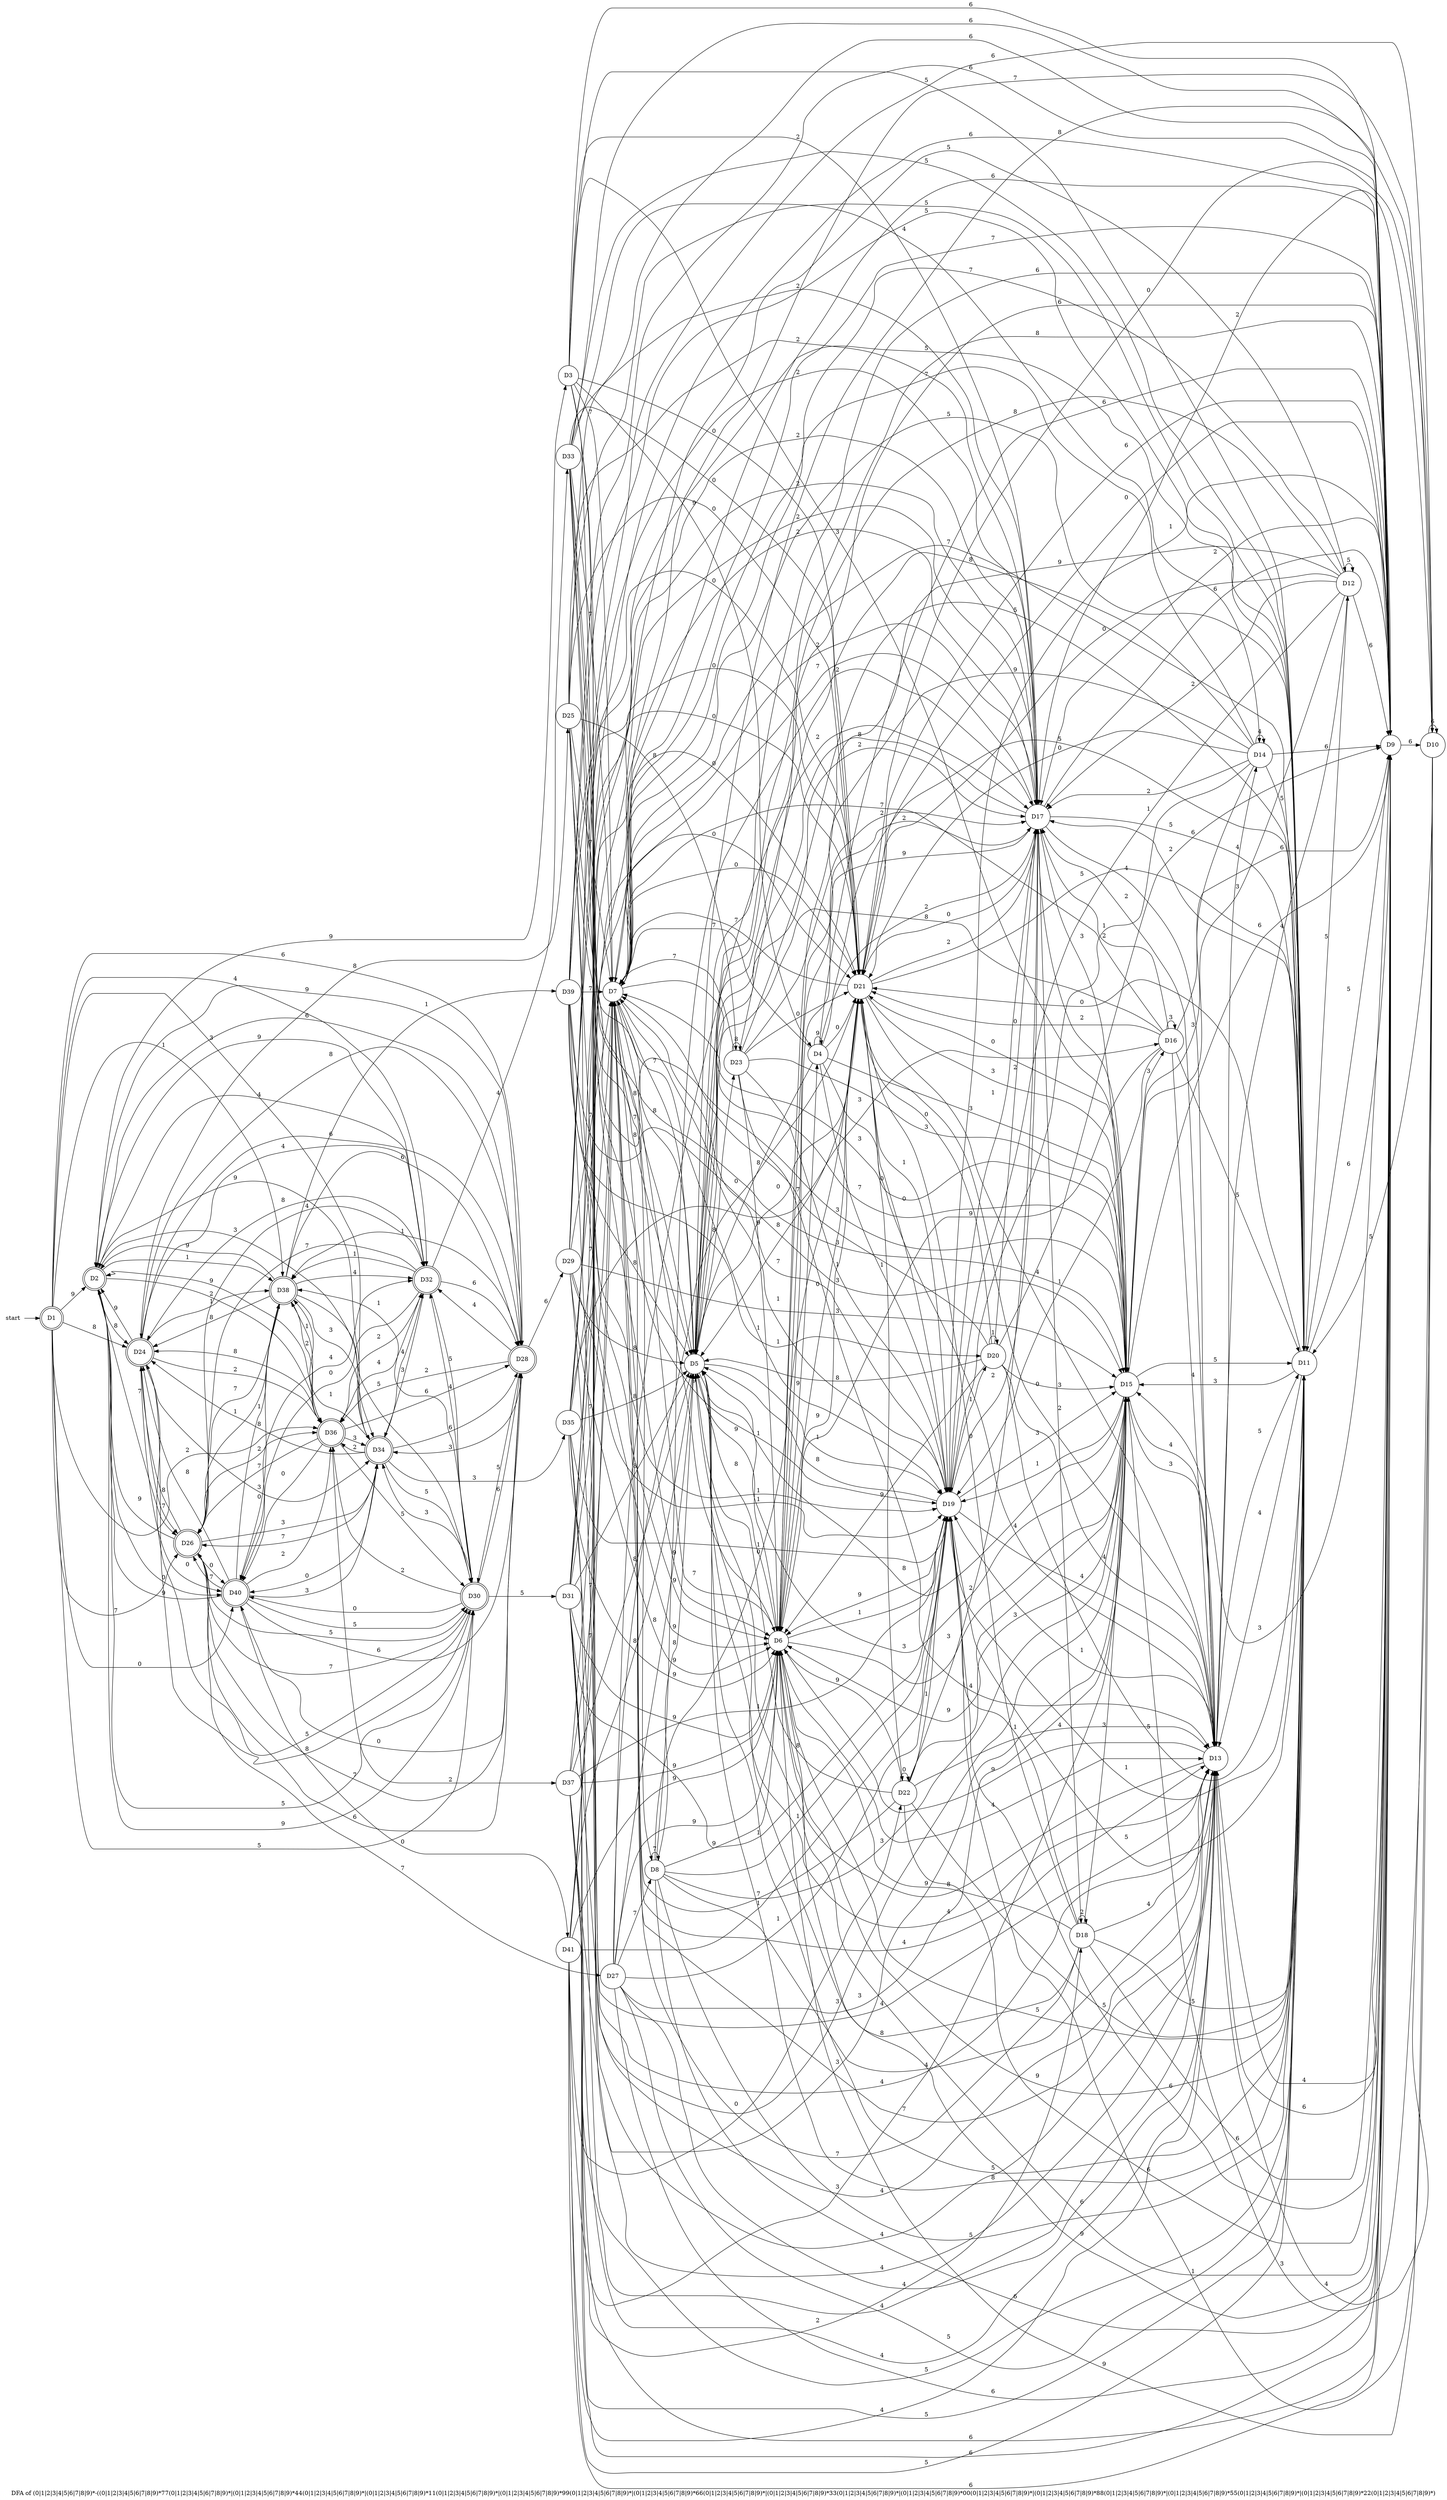 digraph
  G { label="DFA of (0|1|2|3|4|5|6|7|8|9)*-((0|1|2|3|4|5|6|7|8|9)*77(0|1|2|3|4|5|6|7|8|9)*|(0|1|2|3|4|5|6|7|8|9)*44(0|1|2|3|4|5|6|7|8|9)*|(0|1|2|3|4|5|6|7|8|9)*11(0|1|2|3|4|5|6|7|8|9)*|(0|1|2|3|4|5|6|7|8|9)*99(0|1|2|3|4|5|6|7|8|9)*|(0|1|2|3|4|5|6|7|8|9)*66(0|1|2|3|4|5|6|7|8|9)*|(0|1|2|3|4|5|6|7|8|9)*33(0|1|2|3|4|5|6|7|8|9)*|(0|1|2|3|4|5|6|7|8|9)*00(0|1|2|3|4|5|6|7|8|9)*|(0|1|2|3|4|5|6|7|8|9)*88(0|1|2|3|4|5|6|7|8|9)*|(0|1|2|3|4|5|6|7|8|9)*55(0|1|2|3|4|5|6|7|8|9)*|(0|1|2|3|4|5|6|7|8|9)*22(0|1|2|3|4|5|6|7|8|9)*)";
 
rankdir=LR
start[shape =none]
start ->node_1
node_1 [label="D1", shape = doublecircle]
node_1 -> node_2 [label ="9"]
node_1 -> node_24 [label ="8"]
node_1 -> node_26 [label ="7"]
node_1 -> node_28 [label ="6"]
node_1 -> node_30 [label ="5"]
node_1 -> node_32 [label ="4"]
node_1 -> node_34 [label ="3"]
node_1 -> node_36 [label ="2"]
node_1 -> node_38 [label ="1"]
node_1 -> node_40 [label ="0"]
node_2 [label="D2", shape = doublecircle]
node_2 -> node_3 [label ="9"]
node_2 -> node_24 [label ="8"]
node_2 -> node_26 [label ="7"]
node_2 -> node_28 [label ="6"]
node_2 -> node_30 [label ="5"]
node_2 -> node_32 [label ="4"]
node_2 -> node_34 [label ="3"]
node_2 -> node_36 [label ="2"]
node_2 -> node_38 [label ="1"]
node_2 -> node_40 [label ="0"]
node_3 [label="D3", shape = circle]
node_3 -> node_4 [label ="9"]
node_3 -> node_5 [label ="8"]
node_3 -> node_7 [label ="7"]
node_3 -> node_9 [label ="6"]
node_3 -> node_11 [label ="5"]
node_3 -> node_13 [label ="4"]
node_3 -> node_15 [label ="3"]
node_3 -> node_17 [label ="2"]
node_3 -> node_19 [label ="1"]
node_3 -> node_21 [label ="0"]
node_4 [label="D4", shape = circle]
node_4 -> node_4 [label ="9"]
node_4 -> node_5 [label ="8"]
node_4 -> node_7 [label ="7"]
node_4 -> node_9 [label ="6"]
node_4 -> node_11 [label ="5"]
node_4 -> node_13 [label ="4"]
node_4 -> node_15 [label ="3"]
node_4 -> node_17 [label ="2"]
node_4 -> node_19 [label ="1"]
node_4 -> node_21 [label ="0"]
node_5 [label="D5", shape = circle]
node_5 -> node_6 [label ="9"]
node_5 -> node_23 [label ="8"]
node_5 -> node_7 [label ="7"]
node_5 -> node_9 [label ="6"]
node_5 -> node_11 [label ="5"]
node_5 -> node_13 [label ="4"]
node_5 -> node_15 [label ="3"]
node_5 -> node_17 [label ="2"]
node_5 -> node_19 [label ="1"]
node_5 -> node_21 [label ="0"]
node_6 [label="D6", shape = circle]
node_6 -> node_4 [label ="9"]
node_6 -> node_5 [label ="8"]
node_6 -> node_7 [label ="7"]
node_6 -> node_9 [label ="6"]
node_6 -> node_11 [label ="5"]
node_6 -> node_13 [label ="4"]
node_6 -> node_15 [label ="3"]
node_6 -> node_17 [label ="2"]
node_6 -> node_19 [label ="1"]
node_6 -> node_21 [label ="0"]
node_7 [label="D7", shape = circle]
node_7 -> node_6 [label ="9"]
node_7 -> node_5 [label ="8"]
node_7 -> node_8 [label ="7"]
node_7 -> node_9 [label ="6"]
node_7 -> node_11 [label ="5"]
node_7 -> node_13 [label ="4"]
node_7 -> node_15 [label ="3"]
node_7 -> node_17 [label ="2"]
node_7 -> node_19 [label ="1"]
node_7 -> node_21 [label ="0"]
node_8 [label="D8", shape = circle]
node_8 -> node_6 [label ="9"]
node_8 -> node_5 [label ="8"]
node_8 -> node_8 [label ="7"]
node_8 -> node_9 [label ="6"]
node_8 -> node_11 [label ="5"]
node_8 -> node_13 [label ="4"]
node_8 -> node_15 [label ="3"]
node_8 -> node_17 [label ="2"]
node_8 -> node_19 [label ="1"]
node_8 -> node_21 [label ="0"]
node_9 [label="D9", shape = circle]
node_9 -> node_6 [label ="9"]
node_9 -> node_5 [label ="8"]
node_9 -> node_7 [label ="7"]
node_9 -> node_10 [label ="6"]
node_9 -> node_11 [label ="5"]
node_9 -> node_13 [label ="4"]
node_9 -> node_15 [label ="3"]
node_9 -> node_17 [label ="2"]
node_9 -> node_19 [label ="1"]
node_9 -> node_21 [label ="0"]
node_10 [label="D10", shape = circle]
node_10 -> node_6 [label ="9"]
node_10 -> node_5 [label ="8"]
node_10 -> node_7 [label ="7"]
node_10 -> node_10 [label ="6"]
node_10 -> node_11 [label ="5"]
node_10 -> node_13 [label ="4"]
node_10 -> node_15 [label ="3"]
node_10 -> node_17 [label ="2"]
node_10 -> node_19 [label ="1"]
node_10 -> node_21 [label ="0"]
node_11 [label="D11", shape = circle]
node_11 -> node_6 [label ="9"]
node_11 -> node_5 [label ="8"]
node_11 -> node_7 [label ="7"]
node_11 -> node_9 [label ="6"]
node_11 -> node_12 [label ="5"]
node_11 -> node_13 [label ="4"]
node_11 -> node_15 [label ="3"]
node_11 -> node_17 [label ="2"]
node_11 -> node_19 [label ="1"]
node_11 -> node_21 [label ="0"]
node_12 [label="D12", shape = circle]
node_12 -> node_6 [label ="9"]
node_12 -> node_5 [label ="8"]
node_12 -> node_7 [label ="7"]
node_12 -> node_9 [label ="6"]
node_12 -> node_12 [label ="5"]
node_12 -> node_13 [label ="4"]
node_12 -> node_15 [label ="3"]
node_12 -> node_17 [label ="2"]
node_12 -> node_19 [label ="1"]
node_12 -> node_21 [label ="0"]
node_13 [label="D13", shape = circle]
node_13 -> node_6 [label ="9"]
node_13 -> node_5 [label ="8"]
node_13 -> node_7 [label ="7"]
node_13 -> node_9 [label ="6"]
node_13 -> node_11 [label ="5"]
node_13 -> node_14 [label ="4"]
node_13 -> node_15 [label ="3"]
node_13 -> node_17 [label ="2"]
node_13 -> node_19 [label ="1"]
node_13 -> node_21 [label ="0"]
node_14 [label="D14", shape = circle]
node_14 -> node_6 [label ="9"]
node_14 -> node_5 [label ="8"]
node_14 -> node_7 [label ="7"]
node_14 -> node_9 [label ="6"]
node_14 -> node_11 [label ="5"]
node_14 -> node_14 [label ="4"]
node_14 -> node_15 [label ="3"]
node_14 -> node_17 [label ="2"]
node_14 -> node_19 [label ="1"]
node_14 -> node_21 [label ="0"]
node_15 [label="D15", shape = circle]
node_15 -> node_6 [label ="9"]
node_15 -> node_5 [label ="8"]
node_15 -> node_7 [label ="7"]
node_15 -> node_9 [label ="6"]
node_15 -> node_11 [label ="5"]
node_15 -> node_13 [label ="4"]
node_15 -> node_16 [label ="3"]
node_15 -> node_17 [label ="2"]
node_15 -> node_19 [label ="1"]
node_15 -> node_21 [label ="0"]
node_16 [label="D16", shape = circle]
node_16 -> node_6 [label ="9"]
node_16 -> node_5 [label ="8"]
node_16 -> node_7 [label ="7"]
node_16 -> node_9 [label ="6"]
node_16 -> node_11 [label ="5"]
node_16 -> node_13 [label ="4"]
node_16 -> node_16 [label ="3"]
node_16 -> node_17 [label ="2"]
node_16 -> node_19 [label ="1"]
node_16 -> node_21 [label ="0"]
node_17 [label="D17", shape = circle]
node_17 -> node_6 [label ="9"]
node_17 -> node_5 [label ="8"]
node_17 -> node_7 [label ="7"]
node_17 -> node_9 [label ="6"]
node_17 -> node_11 [label ="5"]
node_17 -> node_13 [label ="4"]
node_17 -> node_15 [label ="3"]
node_17 -> node_18 [label ="2"]
node_17 -> node_19 [label ="1"]
node_17 -> node_21 [label ="0"]
node_18 [label="D18", shape = circle]
node_18 -> node_6 [label ="9"]
node_18 -> node_5 [label ="8"]
node_18 -> node_7 [label ="7"]
node_18 -> node_9 [label ="6"]
node_18 -> node_11 [label ="5"]
node_18 -> node_13 [label ="4"]
node_18 -> node_15 [label ="3"]
node_18 -> node_18 [label ="2"]
node_18 -> node_19 [label ="1"]
node_18 -> node_21 [label ="0"]
node_19 [label="D19", shape = circle]
node_19 -> node_6 [label ="9"]
node_19 -> node_5 [label ="8"]
node_19 -> node_7 [label ="7"]
node_19 -> node_9 [label ="6"]
node_19 -> node_11 [label ="5"]
node_19 -> node_13 [label ="4"]
node_19 -> node_15 [label ="3"]
node_19 -> node_17 [label ="2"]
node_19 -> node_20 [label ="1"]
node_19 -> node_21 [label ="0"]
node_20 [label="D20", shape = circle]
node_20 -> node_6 [label ="9"]
node_20 -> node_5 [label ="8"]
node_20 -> node_7 [label ="7"]
node_20 -> node_9 [label ="6"]
node_20 -> node_11 [label ="5"]
node_20 -> node_13 [label ="4"]
node_20 -> node_15 [label ="3"]
node_20 -> node_17 [label ="2"]
node_20 -> node_20 [label ="1"]
node_20 -> node_21 [label ="0"]
node_21 [label="D21", shape = circle]
node_21 -> node_6 [label ="9"]
node_21 -> node_5 [label ="8"]
node_21 -> node_7 [label ="7"]
node_21 -> node_9 [label ="6"]
node_21 -> node_11 [label ="5"]
node_21 -> node_13 [label ="4"]
node_21 -> node_15 [label ="3"]
node_21 -> node_17 [label ="2"]
node_21 -> node_19 [label ="1"]
node_21 -> node_22 [label ="0"]
node_22 [label="D22", shape = circle]
node_22 -> node_6 [label ="9"]
node_22 -> node_5 [label ="8"]
node_22 -> node_7 [label ="7"]
node_22 -> node_9 [label ="6"]
node_22 -> node_11 [label ="5"]
node_22 -> node_13 [label ="4"]
node_22 -> node_15 [label ="3"]
node_22 -> node_17 [label ="2"]
node_22 -> node_19 [label ="1"]
node_22 -> node_22 [label ="0"]
node_23 [label="D23", shape = circle]
node_23 -> node_6 [label ="9"]
node_23 -> node_23 [label ="8"]
node_23 -> node_7 [label ="7"]
node_23 -> node_9 [label ="6"]
node_23 -> node_11 [label ="5"]
node_23 -> node_13 [label ="4"]
node_23 -> node_15 [label ="3"]
node_23 -> node_17 [label ="2"]
node_23 -> node_19 [label ="1"]
node_23 -> node_21 [label ="0"]
node_24 [label="D24", shape = doublecircle]
node_24 -> node_2 [label ="9"]
node_24 -> node_25 [label ="8"]
node_24 -> node_26 [label ="7"]
node_24 -> node_28 [label ="6"]
node_24 -> node_30 [label ="5"]
node_24 -> node_32 [label ="4"]
node_24 -> node_34 [label ="3"]
node_24 -> node_36 [label ="2"]
node_24 -> node_38 [label ="1"]
node_24 -> node_40 [label ="0"]
node_25 [label="D25", shape = circle]
node_25 -> node_6 [label ="9"]
node_25 -> node_23 [label ="8"]
node_25 -> node_7 [label ="7"]
node_25 -> node_9 [label ="6"]
node_25 -> node_11 [label ="5"]
node_25 -> node_13 [label ="4"]
node_25 -> node_15 [label ="3"]
node_25 -> node_17 [label ="2"]
node_25 -> node_19 [label ="1"]
node_25 -> node_21 [label ="0"]
node_26 [label="D26", shape = doublecircle]
node_26 -> node_2 [label ="9"]
node_26 -> node_24 [label ="8"]
node_26 -> node_27 [label ="7"]
node_26 -> node_28 [label ="6"]
node_26 -> node_30 [label ="5"]
node_26 -> node_32 [label ="4"]
node_26 -> node_34 [label ="3"]
node_26 -> node_36 [label ="2"]
node_26 -> node_38 [label ="1"]
node_26 -> node_40 [label ="0"]
node_27 [label="D27", shape = circle]
node_27 -> node_6 [label ="9"]
node_27 -> node_5 [label ="8"]
node_27 -> node_8 [label ="7"]
node_27 -> node_9 [label ="6"]
node_27 -> node_11 [label ="5"]
node_27 -> node_13 [label ="4"]
node_27 -> node_15 [label ="3"]
node_27 -> node_17 [label ="2"]
node_27 -> node_19 [label ="1"]
node_27 -> node_21 [label ="0"]
node_28 [label="D28", shape = doublecircle]
node_28 -> node_2 [label ="9"]
node_28 -> node_24 [label ="8"]
node_28 -> node_26 [label ="7"]
node_28 -> node_29 [label ="6"]
node_28 -> node_30 [label ="5"]
node_28 -> node_32 [label ="4"]
node_28 -> node_34 [label ="3"]
node_28 -> node_36 [label ="2"]
node_28 -> node_38 [label ="1"]
node_28 -> node_40 [label ="0"]
node_29 [label="D29", shape = circle]
node_29 -> node_6 [label ="9"]
node_29 -> node_5 [label ="8"]
node_29 -> node_7 [label ="7"]
node_29 -> node_10 [label ="6"]
node_29 -> node_11 [label ="5"]
node_29 -> node_13 [label ="4"]
node_29 -> node_15 [label ="3"]
node_29 -> node_17 [label ="2"]
node_29 -> node_19 [label ="1"]
node_29 -> node_21 [label ="0"]
node_30 [label="D30", shape = doublecircle]
node_30 -> node_2 [label ="9"]
node_30 -> node_24 [label ="8"]
node_30 -> node_26 [label ="7"]
node_30 -> node_28 [label ="6"]
node_30 -> node_31 [label ="5"]
node_30 -> node_32 [label ="4"]
node_30 -> node_34 [label ="3"]
node_30 -> node_36 [label ="2"]
node_30 -> node_38 [label ="1"]
node_30 -> node_40 [label ="0"]
node_31 [label="D31", shape = circle]
node_31 -> node_6 [label ="9"]
node_31 -> node_5 [label ="8"]
node_31 -> node_7 [label ="7"]
node_31 -> node_9 [label ="6"]
node_31 -> node_12 [label ="5"]
node_31 -> node_13 [label ="4"]
node_31 -> node_15 [label ="3"]
node_31 -> node_17 [label ="2"]
node_31 -> node_19 [label ="1"]
node_31 -> node_21 [label ="0"]
node_32 [label="D32", shape = doublecircle]
node_32 -> node_2 [label ="9"]
node_32 -> node_24 [label ="8"]
node_32 -> node_26 [label ="7"]
node_32 -> node_28 [label ="6"]
node_32 -> node_30 [label ="5"]
node_32 -> node_33 [label ="4"]
node_32 -> node_34 [label ="3"]
node_32 -> node_36 [label ="2"]
node_32 -> node_38 [label ="1"]
node_32 -> node_40 [label ="0"]
node_33 [label="D33", shape = circle]
node_33 -> node_6 [label ="9"]
node_33 -> node_5 [label ="8"]
node_33 -> node_7 [label ="7"]
node_33 -> node_9 [label ="6"]
node_33 -> node_11 [label ="5"]
node_33 -> node_14 [label ="4"]
node_33 -> node_15 [label ="3"]
node_33 -> node_17 [label ="2"]
node_33 -> node_19 [label ="1"]
node_33 -> node_21 [label ="0"]
node_34 [label="D34", shape = doublecircle]
node_34 -> node_2 [label ="9"]
node_34 -> node_24 [label ="8"]
node_34 -> node_26 [label ="7"]
node_34 -> node_28 [label ="6"]
node_34 -> node_30 [label ="5"]
node_34 -> node_32 [label ="4"]
node_34 -> node_35 [label ="3"]
node_34 -> node_36 [label ="2"]
node_34 -> node_38 [label ="1"]
node_34 -> node_40 [label ="0"]
node_35 [label="D35", shape = circle]
node_35 -> node_6 [label ="9"]
node_35 -> node_5 [label ="8"]
node_35 -> node_7 [label ="7"]
node_35 -> node_9 [label ="6"]
node_35 -> node_11 [label ="5"]
node_35 -> node_13 [label ="4"]
node_35 -> node_16 [label ="3"]
node_35 -> node_17 [label ="2"]
node_35 -> node_19 [label ="1"]
node_35 -> node_21 [label ="0"]
node_36 [label="D36", shape = doublecircle]
node_36 -> node_2 [label ="9"]
node_36 -> node_24 [label ="8"]
node_36 -> node_26 [label ="7"]
node_36 -> node_28 [label ="6"]
node_36 -> node_30 [label ="5"]
node_36 -> node_32 [label ="4"]
node_36 -> node_34 [label ="3"]
node_36 -> node_37 [label ="2"]
node_36 -> node_38 [label ="1"]
node_36 -> node_40 [label ="0"]
node_37 [label="D37", shape = circle]
node_37 -> node_6 [label ="9"]
node_37 -> node_5 [label ="8"]
node_37 -> node_7 [label ="7"]
node_37 -> node_9 [label ="6"]
node_37 -> node_11 [label ="5"]
node_37 -> node_13 [label ="4"]
node_37 -> node_15 [label ="3"]
node_37 -> node_18 [label ="2"]
node_37 -> node_19 [label ="1"]
node_37 -> node_21 [label ="0"]
node_38 [label="D38", shape = doublecircle]
node_38 -> node_2 [label ="9"]
node_38 -> node_24 [label ="8"]
node_38 -> node_26 [label ="7"]
node_38 -> node_28 [label ="6"]
node_38 -> node_30 [label ="5"]
node_38 -> node_32 [label ="4"]
node_38 -> node_34 [label ="3"]
node_38 -> node_36 [label ="2"]
node_38 -> node_39 [label ="1"]
node_38 -> node_40 [label ="0"]
node_39 [label="D39", shape = circle]
node_39 -> node_6 [label ="9"]
node_39 -> node_5 [label ="8"]
node_39 -> node_7 [label ="7"]
node_39 -> node_9 [label ="6"]
node_39 -> node_11 [label ="5"]
node_39 -> node_13 [label ="4"]
node_39 -> node_15 [label ="3"]
node_39 -> node_17 [label ="2"]
node_39 -> node_20 [label ="1"]
node_39 -> node_21 [label ="0"]
node_40 [label="D40", shape = doublecircle]
node_40 -> node_2 [label ="9"]
node_40 -> node_24 [label ="8"]
node_40 -> node_26 [label ="7"]
node_40 -> node_28 [label ="6"]
node_40 -> node_30 [label ="5"]
node_40 -> node_32 [label ="4"]
node_40 -> node_34 [label ="3"]
node_40 -> node_36 [label ="2"]
node_40 -> node_38 [label ="1"]
node_40 -> node_41 [label ="0"]
node_41 [label="D41", shape = circle]
node_41 -> node_6 [label ="9"]
node_41 -> node_5 [label ="8"]
node_41 -> node_7 [label ="7"]
node_41 -> node_9 [label ="6"]
node_41 -> node_11 [label ="5"]
node_41 -> node_13 [label ="4"]
node_41 -> node_15 [label ="3"]
node_41 -> node_17 [label ="2"]
node_41 -> node_19 [label ="1"]
node_41 -> node_22 [label ="0"]
}
